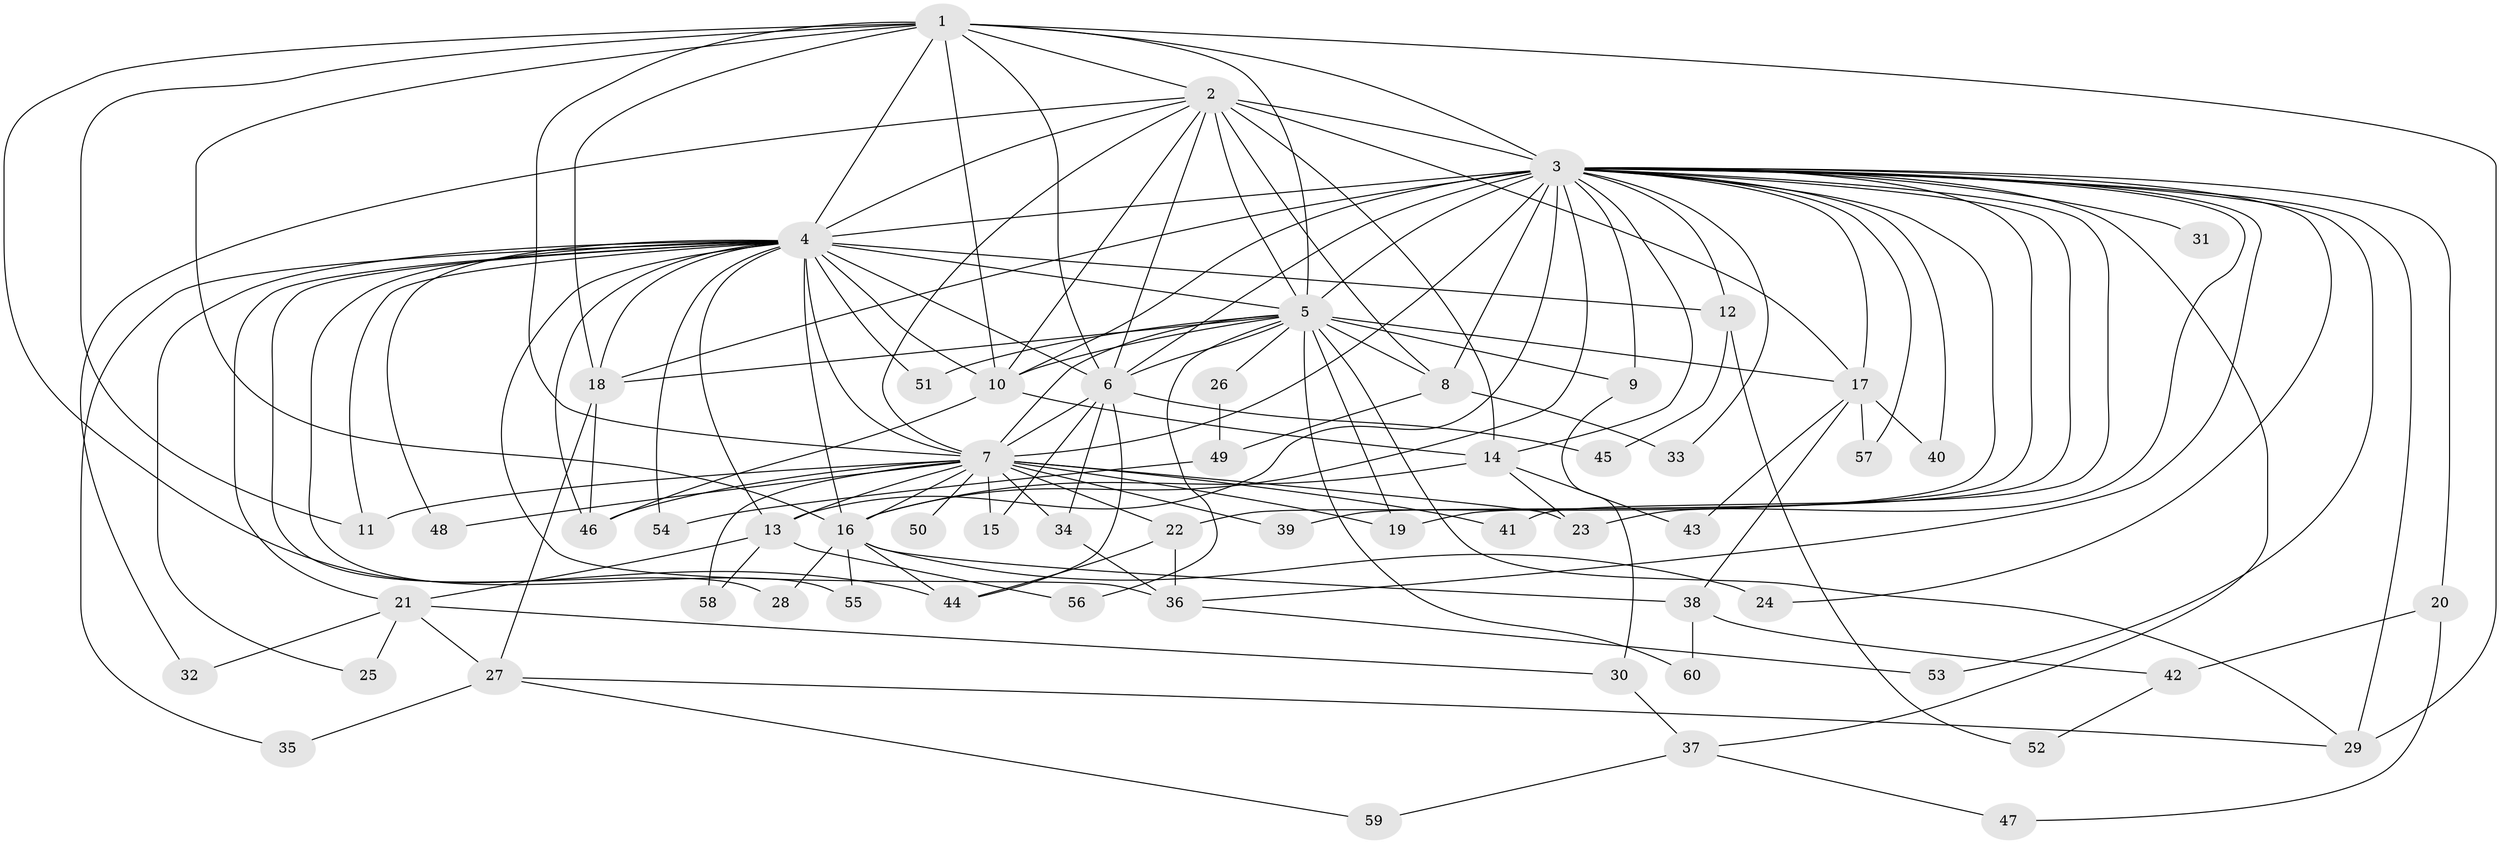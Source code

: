 // original degree distribution, {27: 0.008333333333333333, 16: 0.016666666666666666, 29: 0.008333333333333333, 14: 0.008333333333333333, 31: 0.008333333333333333, 22: 0.008333333333333333, 15: 0.008333333333333333, 26: 0.016666666666666666, 5: 0.041666666666666664, 4: 0.10833333333333334, 3: 0.20833333333333334, 6: 0.025, 2: 0.5166666666666667, 7: 0.016666666666666666}
// Generated by graph-tools (version 1.1) at 2025/34/03/09/25 02:34:42]
// undirected, 60 vertices, 146 edges
graph export_dot {
graph [start="1"]
  node [color=gray90,style=filled];
  1;
  2;
  3;
  4;
  5;
  6;
  7;
  8;
  9;
  10;
  11;
  12;
  13;
  14;
  15;
  16;
  17;
  18;
  19;
  20;
  21;
  22;
  23;
  24;
  25;
  26;
  27;
  28;
  29;
  30;
  31;
  32;
  33;
  34;
  35;
  36;
  37;
  38;
  39;
  40;
  41;
  42;
  43;
  44;
  45;
  46;
  47;
  48;
  49;
  50;
  51;
  52;
  53;
  54;
  55;
  56;
  57;
  58;
  59;
  60;
  1 -- 2 [weight=1.0];
  1 -- 3 [weight=3.0];
  1 -- 4 [weight=1.0];
  1 -- 5 [weight=2.0];
  1 -- 6 [weight=2.0];
  1 -- 7 [weight=2.0];
  1 -- 10 [weight=10.0];
  1 -- 11 [weight=2.0];
  1 -- 16 [weight=1.0];
  1 -- 18 [weight=1.0];
  1 -- 29 [weight=1.0];
  1 -- 44 [weight=1.0];
  2 -- 3 [weight=3.0];
  2 -- 4 [weight=1.0];
  2 -- 5 [weight=3.0];
  2 -- 6 [weight=2.0];
  2 -- 7 [weight=1.0];
  2 -- 8 [weight=1.0];
  2 -- 10 [weight=1.0];
  2 -- 14 [weight=1.0];
  2 -- 17 [weight=1.0];
  2 -- 32 [weight=1.0];
  3 -- 4 [weight=4.0];
  3 -- 5 [weight=6.0];
  3 -- 6 [weight=3.0];
  3 -- 7 [weight=4.0];
  3 -- 8 [weight=1.0];
  3 -- 9 [weight=1.0];
  3 -- 10 [weight=4.0];
  3 -- 12 [weight=1.0];
  3 -- 13 [weight=4.0];
  3 -- 14 [weight=3.0];
  3 -- 16 [weight=1.0];
  3 -- 17 [weight=3.0];
  3 -- 18 [weight=1.0];
  3 -- 19 [weight=3.0];
  3 -- 20 [weight=1.0];
  3 -- 22 [weight=2.0];
  3 -- 23 [weight=1.0];
  3 -- 24 [weight=1.0];
  3 -- 29 [weight=1.0];
  3 -- 31 [weight=1.0];
  3 -- 33 [weight=1.0];
  3 -- 36 [weight=1.0];
  3 -- 37 [weight=1.0];
  3 -- 39 [weight=1.0];
  3 -- 40 [weight=1.0];
  3 -- 41 [weight=1.0];
  3 -- 53 [weight=1.0];
  3 -- 57 [weight=1.0];
  4 -- 5 [weight=3.0];
  4 -- 6 [weight=2.0];
  4 -- 7 [weight=1.0];
  4 -- 10 [weight=3.0];
  4 -- 11 [weight=2.0];
  4 -- 12 [weight=1.0];
  4 -- 13 [weight=2.0];
  4 -- 16 [weight=1.0];
  4 -- 18 [weight=1.0];
  4 -- 21 [weight=1.0];
  4 -- 25 [weight=1.0];
  4 -- 28 [weight=1.0];
  4 -- 35 [weight=1.0];
  4 -- 36 [weight=1.0];
  4 -- 46 [weight=1.0];
  4 -- 48 [weight=1.0];
  4 -- 51 [weight=1.0];
  4 -- 54 [weight=1.0];
  4 -- 55 [weight=1.0];
  5 -- 6 [weight=2.0];
  5 -- 7 [weight=2.0];
  5 -- 8 [weight=1.0];
  5 -- 9 [weight=2.0];
  5 -- 10 [weight=2.0];
  5 -- 17 [weight=1.0];
  5 -- 18 [weight=1.0];
  5 -- 19 [weight=2.0];
  5 -- 26 [weight=1.0];
  5 -- 29 [weight=1.0];
  5 -- 51 [weight=1.0];
  5 -- 56 [weight=1.0];
  5 -- 60 [weight=1.0];
  6 -- 7 [weight=1.0];
  6 -- 15 [weight=1.0];
  6 -- 34 [weight=1.0];
  6 -- 44 [weight=1.0];
  6 -- 45 [weight=1.0];
  7 -- 11 [weight=1.0];
  7 -- 13 [weight=2.0];
  7 -- 15 [weight=1.0];
  7 -- 16 [weight=1.0];
  7 -- 19 [weight=1.0];
  7 -- 22 [weight=1.0];
  7 -- 23 [weight=1.0];
  7 -- 34 [weight=1.0];
  7 -- 39 [weight=1.0];
  7 -- 41 [weight=1.0];
  7 -- 46 [weight=1.0];
  7 -- 48 [weight=1.0];
  7 -- 50 [weight=1.0];
  7 -- 58 [weight=1.0];
  8 -- 33 [weight=1.0];
  8 -- 49 [weight=1.0];
  9 -- 30 [weight=1.0];
  10 -- 14 [weight=1.0];
  10 -- 46 [weight=2.0];
  12 -- 45 [weight=1.0];
  12 -- 52 [weight=1.0];
  13 -- 21 [weight=1.0];
  13 -- 56 [weight=1.0];
  13 -- 58 [weight=1.0];
  14 -- 16 [weight=1.0];
  14 -- 23 [weight=1.0];
  14 -- 43 [weight=1.0];
  16 -- 24 [weight=1.0];
  16 -- 28 [weight=1.0];
  16 -- 38 [weight=1.0];
  16 -- 44 [weight=1.0];
  16 -- 55 [weight=1.0];
  17 -- 38 [weight=1.0];
  17 -- 40 [weight=1.0];
  17 -- 43 [weight=1.0];
  17 -- 57 [weight=1.0];
  18 -- 27 [weight=1.0];
  18 -- 46 [weight=1.0];
  20 -- 42 [weight=1.0];
  20 -- 47 [weight=1.0];
  21 -- 25 [weight=1.0];
  21 -- 27 [weight=1.0];
  21 -- 30 [weight=1.0];
  21 -- 32 [weight=1.0];
  22 -- 36 [weight=1.0];
  22 -- 44 [weight=1.0];
  26 -- 49 [weight=1.0];
  27 -- 29 [weight=1.0];
  27 -- 35 [weight=1.0];
  27 -- 59 [weight=1.0];
  30 -- 37 [weight=1.0];
  34 -- 36 [weight=1.0];
  36 -- 53 [weight=1.0];
  37 -- 47 [weight=1.0];
  37 -- 59 [weight=1.0];
  38 -- 42 [weight=1.0];
  38 -- 60 [weight=1.0];
  42 -- 52 [weight=1.0];
  49 -- 54 [weight=1.0];
}

